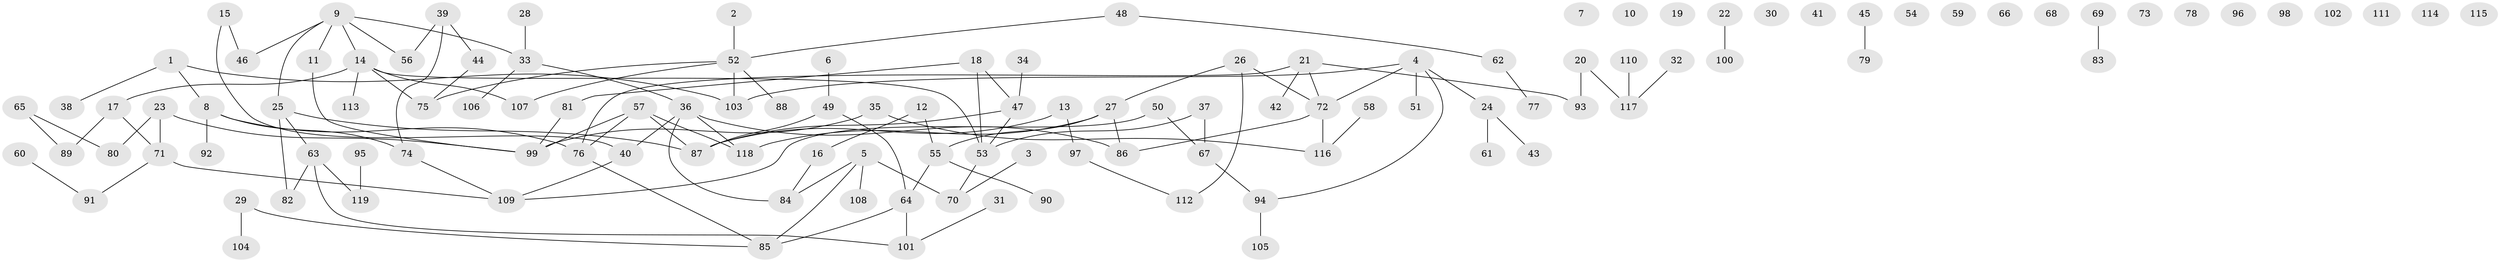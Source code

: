 // Generated by graph-tools (version 1.1) at 2025/00/03/09/25 03:00:45]
// undirected, 119 vertices, 127 edges
graph export_dot {
graph [start="1"]
  node [color=gray90,style=filled];
  1;
  2;
  3;
  4;
  5;
  6;
  7;
  8;
  9;
  10;
  11;
  12;
  13;
  14;
  15;
  16;
  17;
  18;
  19;
  20;
  21;
  22;
  23;
  24;
  25;
  26;
  27;
  28;
  29;
  30;
  31;
  32;
  33;
  34;
  35;
  36;
  37;
  38;
  39;
  40;
  41;
  42;
  43;
  44;
  45;
  46;
  47;
  48;
  49;
  50;
  51;
  52;
  53;
  54;
  55;
  56;
  57;
  58;
  59;
  60;
  61;
  62;
  63;
  64;
  65;
  66;
  67;
  68;
  69;
  70;
  71;
  72;
  73;
  74;
  75;
  76;
  77;
  78;
  79;
  80;
  81;
  82;
  83;
  84;
  85;
  86;
  87;
  88;
  89;
  90;
  91;
  92;
  93;
  94;
  95;
  96;
  97;
  98;
  99;
  100;
  101;
  102;
  103;
  104;
  105;
  106;
  107;
  108;
  109;
  110;
  111;
  112;
  113;
  114;
  115;
  116;
  117;
  118;
  119;
  1 -- 8;
  1 -- 38;
  1 -- 103;
  2 -- 52;
  3 -- 70;
  4 -- 24;
  4 -- 51;
  4 -- 72;
  4 -- 94;
  4 -- 103;
  5 -- 70;
  5 -- 84;
  5 -- 85;
  5 -- 108;
  6 -- 49;
  8 -- 74;
  8 -- 76;
  8 -- 92;
  9 -- 11;
  9 -- 14;
  9 -- 25;
  9 -- 33;
  9 -- 46;
  9 -- 56;
  11 -- 99;
  12 -- 16;
  12 -- 55;
  13 -- 87;
  13 -- 97;
  14 -- 17;
  14 -- 53;
  14 -- 75;
  14 -- 107;
  14 -- 113;
  15 -- 40;
  15 -- 46;
  16 -- 84;
  17 -- 71;
  17 -- 89;
  18 -- 47;
  18 -- 53;
  18 -- 81;
  20 -- 93;
  20 -- 117;
  21 -- 42;
  21 -- 72;
  21 -- 76;
  21 -- 93;
  22 -- 100;
  23 -- 71;
  23 -- 80;
  23 -- 99;
  24 -- 43;
  24 -- 61;
  25 -- 63;
  25 -- 82;
  25 -- 87;
  26 -- 27;
  26 -- 72;
  26 -- 112;
  27 -- 55;
  27 -- 86;
  27 -- 118;
  28 -- 33;
  29 -- 85;
  29 -- 104;
  31 -- 101;
  32 -- 117;
  33 -- 36;
  33 -- 106;
  34 -- 47;
  35 -- 99;
  35 -- 116;
  36 -- 40;
  36 -- 84;
  36 -- 86;
  36 -- 118;
  37 -- 53;
  37 -- 67;
  39 -- 44;
  39 -- 56;
  39 -- 74;
  40 -- 109;
  44 -- 75;
  45 -- 79;
  47 -- 53;
  47 -- 87;
  48 -- 52;
  48 -- 62;
  49 -- 64;
  49 -- 87;
  50 -- 67;
  50 -- 109;
  52 -- 75;
  52 -- 88;
  52 -- 103;
  52 -- 107;
  53 -- 70;
  55 -- 64;
  55 -- 90;
  57 -- 76;
  57 -- 87;
  57 -- 99;
  57 -- 118;
  58 -- 116;
  60 -- 91;
  62 -- 77;
  63 -- 82;
  63 -- 101;
  63 -- 119;
  64 -- 85;
  64 -- 101;
  65 -- 80;
  65 -- 89;
  67 -- 94;
  69 -- 83;
  71 -- 91;
  71 -- 109;
  72 -- 86;
  72 -- 116;
  74 -- 109;
  76 -- 85;
  81 -- 99;
  94 -- 105;
  95 -- 119;
  97 -- 112;
  110 -- 117;
}
